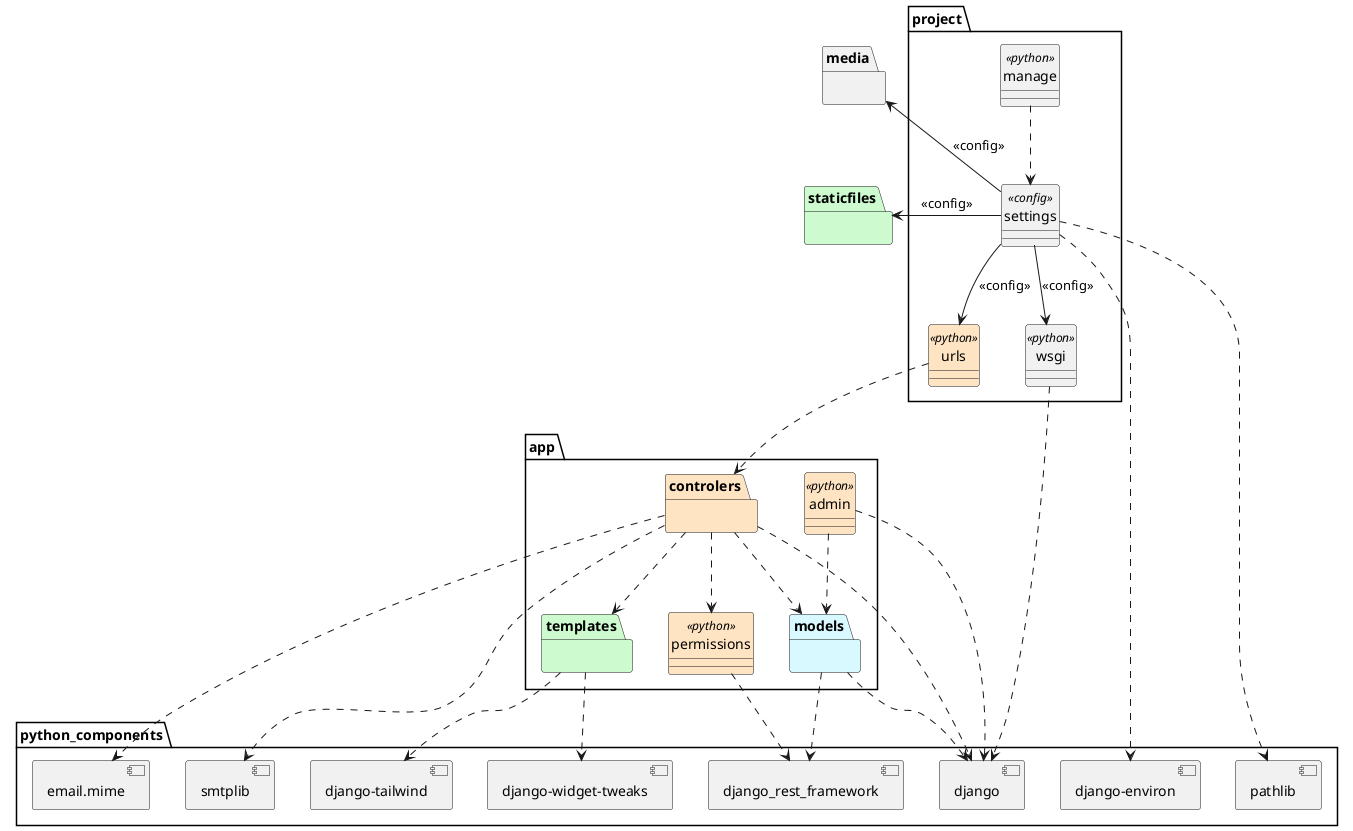 @startuml
skinparam style strictuml
allow_mixing

package "python_components" as components {
    component "django-widget-tweaks" as tweaks
    component "django-tailwind" as tailwind
    component "email.mime" as email
    component smtplib
    component "django_rest_framework" as restframework
    component pathlib
    component "django-environ" as environ
    component django {
        'component "contrib" as django.contrib
        'component "core" as django.core
        'component "http" as django.http
        'component "shortcuts" as django.shortcuts
        'component "views" as django.views
        'component "utils" as django.utils
        'component "db" as django.db
        'component "forms" as django.forms
        'component "urls" as django.url
    }
}

package project {
    '.env es un archivo de configuración de environ
    'class asgi <<python>>
    class wsgi <<python>>
    class settings <<config>>
    class urls <<python>> #bisque
    class manage <<python>>
    'será que manage va? es una utilidad de linea de comando
}

package app {
    package controlers as controllers #bisque {
        'package comment_views {}
        'package publication_views {}
        'package user_views {}
    }
    package models #d8f9ff{
        'package user {}
        'package user_forms {}
    }
    package templates #cefad0 {}
    class admin <<python>> #bisque
    class permissions <<python>> #bisque
}

package staticfiles #cefad0{
    'package admin as staticfilesadmin {
    '    package css {}
    '    package img {}
    '    package js {}
    '}
    'package rest_framework{
    '    package css {}
    '    package docs {
        '    package css {}
        '    package img {}
        '    package js {}
    '    }
    '    package fonts {}
    '    package img {}
    '    package js {}
    '}
}

'package theme #cefad0{
    'package "dist" as static.css.dist {}
    'package "templates" as theme.templates {}
'}

package media {}

manage .d.> settings
settings ..> environ
settings ..> pathlib
settings -d-> urls: <<config>>
settings --> wsgi: <<config>>
'settings ..> templates
'settings ..> admin
settings -l-> media: <<config>>
settings -l-> staticfiles: <<config>>
'settings -l-> theme: <<config>>

'diseño
urls -[hidden]l- wsgi
media -[hidden]d- staticfiles
'staticfiles -[hidden]l- theme
environ -[hidden]l- django


wsgi ..> django
urls .[hidden].> django: feo

urls .d.> controllers
'urls -d-> user_views
'urls -d-> publication_views
'urls -d-> comment_views


admin ..> models
admin ..> django

'comment_views --> models
'publication_views --> models
'user_views --> models
'user_forms -r-> user
controllers ..> models
controllers ..> templates
controllers ..> permissions
'controllers ..> settings CICLO
controllers ..> django
'controllers ..> django.contrib
'controllers ..> django.core
'controllers ..> django.http
'controllers ..> django.shortcuts
'controllers ..> django.views
'controllers ..> django.utils
controllers ..> email
controllers ..> smtplib

'templates .l.> theme
'templates ..> staticfiles
templates ..> tweaks
templates ..> tailwind
permissions ..> restframework

models ..> restframework
models ..> django
'models ..> django.db
'models ..> django.url
'models ..> django.forms
'models ..> django.core
'models ..> django.contrib

'comment_views --> restframework
'publication_views --> restframework
'user_views --> restframework
'django -[hidden]d-> components

@enduml